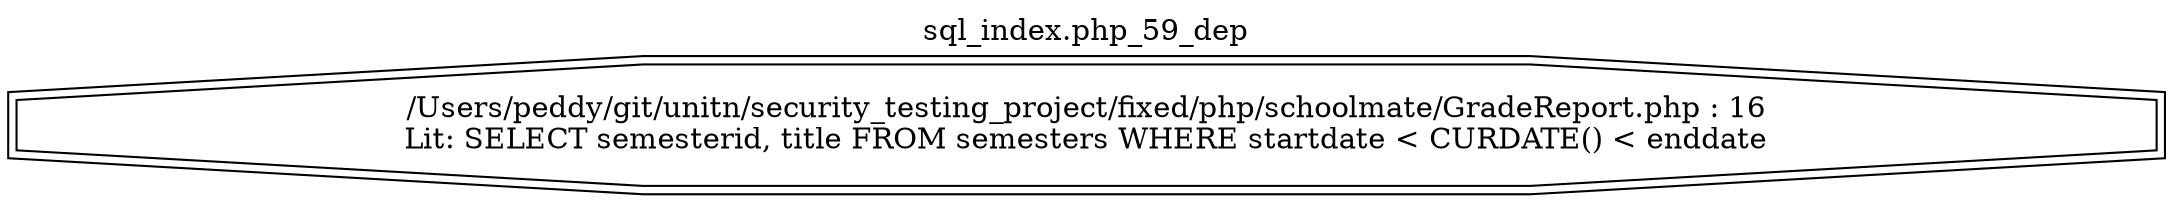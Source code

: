 digraph cfg {
  label="sql_index.php_59_dep";
  labelloc=t;
  n1 [shape=doubleoctagon, label="/Users/peddy/git/unitn/security_testing_project/fixed/php/schoolmate/GradeReport.php : 16\nLit: SELECT semesterid, title FROM semesters WHERE startdate < CURDATE() < enddate\n"];
}
